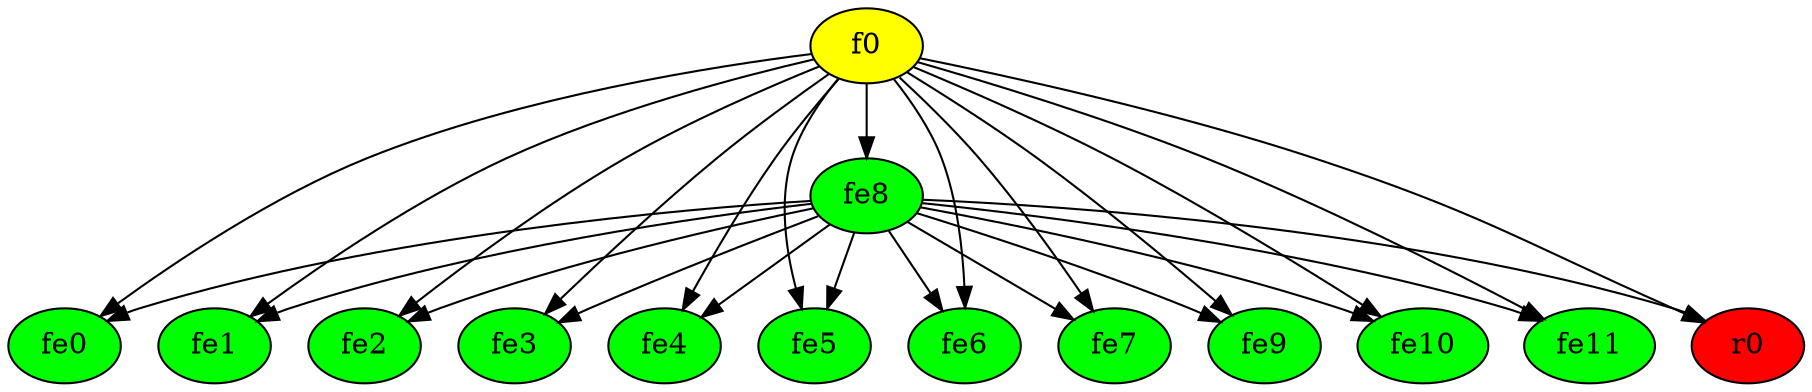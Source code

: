 digraph {
	f0 [label=f0 fillcolor=yellow style=filled]
	fe0 [label=fe0 fillcolor=green style=filled]
	fe1 [label=fe1 fillcolor=green style=filled]
	fe2 [label=fe2 fillcolor=green style=filled]
	fe3 [label=fe3 fillcolor=green style=filled]
	fe4 [label=fe4 fillcolor=green style=filled]
	fe5 [label=fe5 fillcolor=green style=filled]
	fe6 [label=fe6 fillcolor=green style=filled]
	fe7 [label=fe7 fillcolor=green style=filled]
	fe8 [label=fe8 fillcolor=green style=filled]
	fe9 [label=fe9 fillcolor=green style=filled]
	fe10 [label=fe10 fillcolor=green style=filled]
	fe11 [label=fe11 fillcolor=green style=filled]
	r0 [label=r0 fillcolor=red style=filled]
	f0 -> fe0
	f0 -> fe1
	f0 -> fe2
	f0 -> fe3
	f0 -> fe4
	f0 -> fe5
	f0 -> fe6
	f0 -> fe7
	f0 -> fe8
	f0 -> fe9
	f0 -> fe10
	f0 -> fe11
	f0 -> r0
	fe8 -> fe0
	fe8 -> fe1
	fe8 -> fe2
	fe8 -> fe3
	fe8 -> fe4
	fe8 -> fe5
	fe8 -> fe6
	fe8 -> fe7
	fe8 -> fe9
	fe8 -> fe10
	fe8 -> fe11
	fe8 -> r0
}
